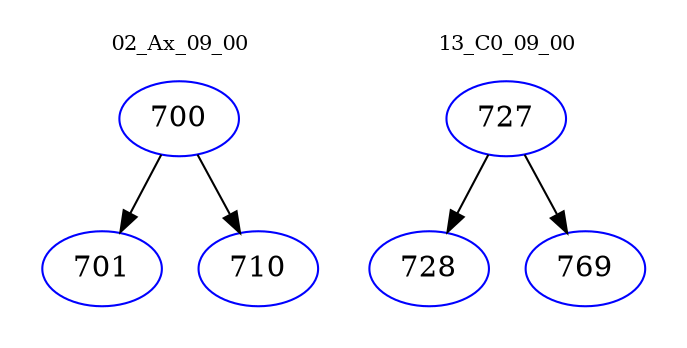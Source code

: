 digraph{
subgraph cluster_0 {
color = white
label = "02_Ax_09_00";
fontsize=10;
T0_700 [label="700", color="blue"]
T0_700 -> T0_701 [color="black"]
T0_701 [label="701", color="blue"]
T0_700 -> T0_710 [color="black"]
T0_710 [label="710", color="blue"]
}
subgraph cluster_1 {
color = white
label = "13_C0_09_00";
fontsize=10;
T1_727 [label="727", color="blue"]
T1_727 -> T1_728 [color="black"]
T1_728 [label="728", color="blue"]
T1_727 -> T1_769 [color="black"]
T1_769 [label="769", color="blue"]
}
}
